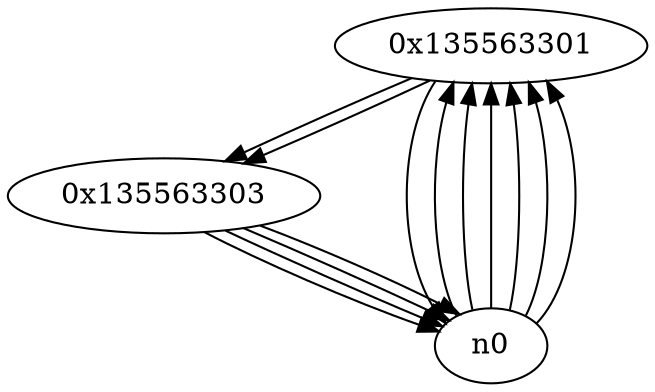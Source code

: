 digraph G{
/* nodes */
  n1 [label="0x135563301"]
  n2 [label="0x135563303"]
/* edges */
n1 -> n2;
n1 -> n0;
n0 -> n1;
n0 -> n1;
n0 -> n1;
n0 -> n1;
n0 -> n1;
n0 -> n1;
n2 -> n0;
n2 -> n0;
n2 -> n0;
n2 -> n0;
n1 -> n2;
}
